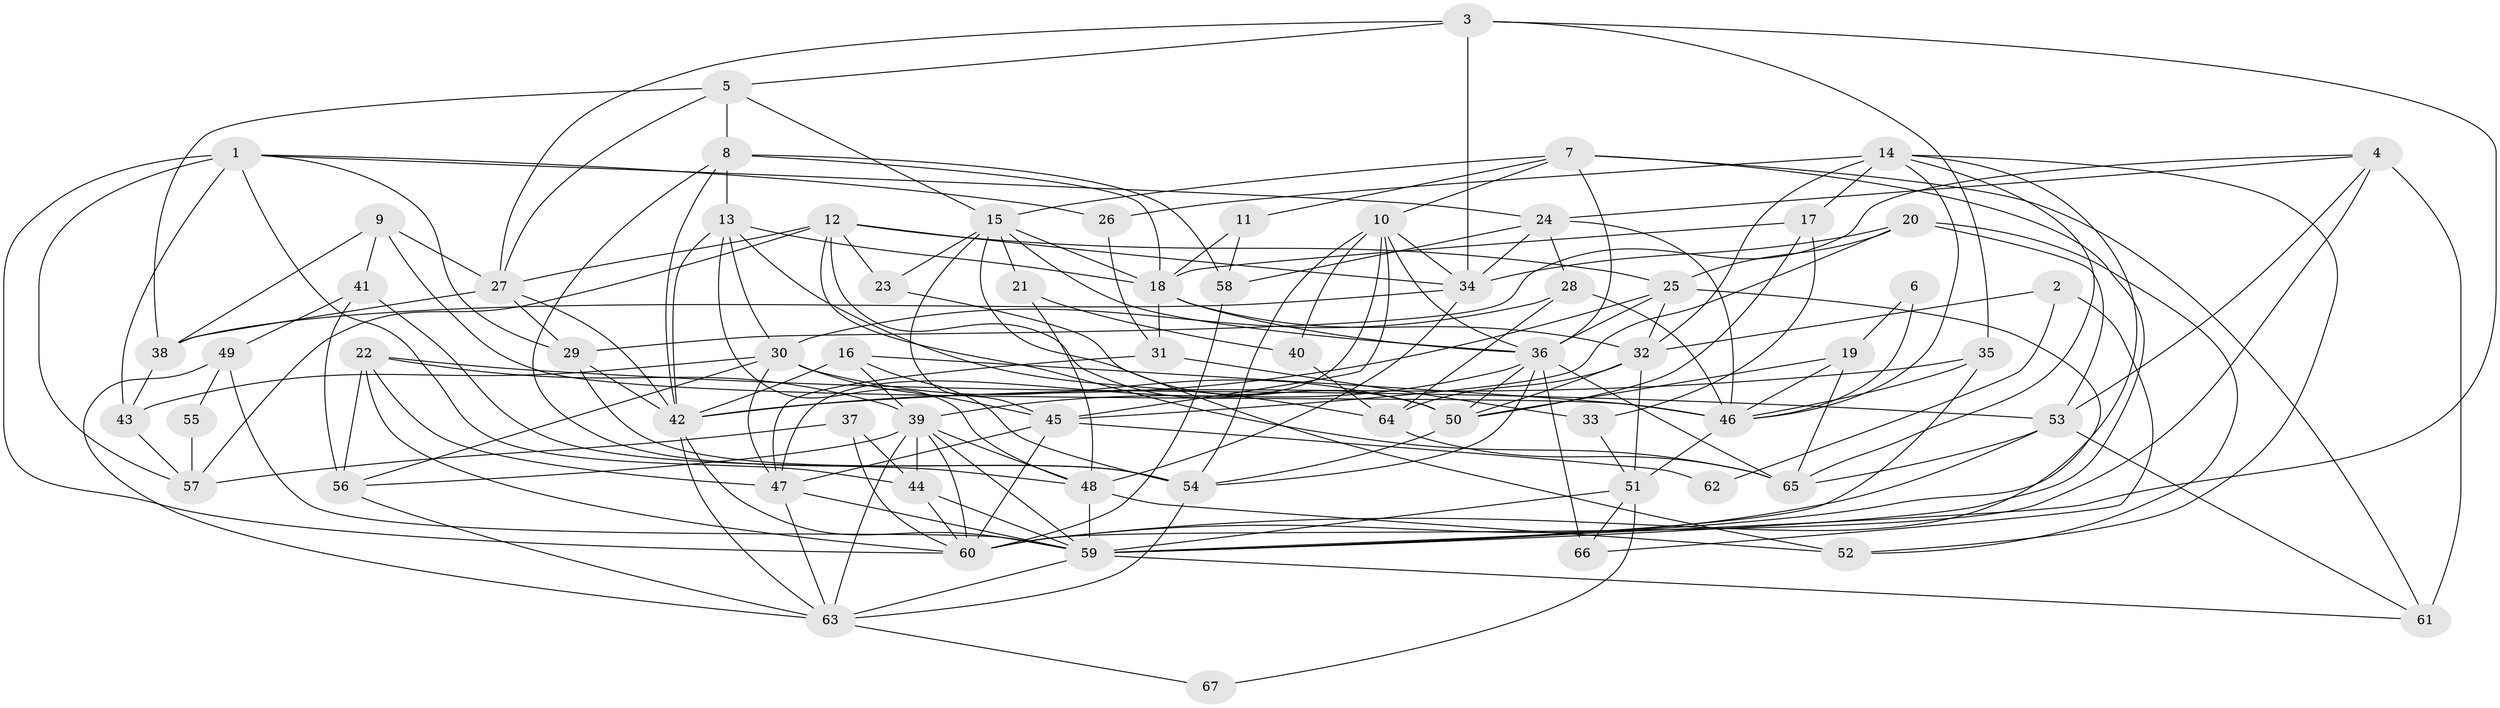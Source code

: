 // original degree distribution, {7: 0.045112781954887216, 4: 0.2781954887218045, 5: 0.18045112781954886, 3: 0.2706766917293233, 6: 0.07518796992481203, 2: 0.13533834586466165, 8: 0.007518796992481203, 10: 0.007518796992481203}
// Generated by graph-tools (version 1.1) at 2025/02/03/09/25 03:02:01]
// undirected, 67 vertices, 183 edges
graph export_dot {
graph [start="1"]
  node [color=gray90,style=filled];
  1;
  2;
  3;
  4;
  5;
  6;
  7;
  8;
  9;
  10;
  11;
  12;
  13;
  14;
  15;
  16;
  17;
  18;
  19;
  20;
  21;
  22;
  23;
  24;
  25;
  26;
  27;
  28;
  29;
  30;
  31;
  32;
  33;
  34;
  35;
  36;
  37;
  38;
  39;
  40;
  41;
  42;
  43;
  44;
  45;
  46;
  47;
  48;
  49;
  50;
  51;
  52;
  53;
  54;
  55;
  56;
  57;
  58;
  59;
  60;
  61;
  62;
  63;
  64;
  65;
  66;
  67;
  1 -- 24 [weight=1.0];
  1 -- 26 [weight=1.0];
  1 -- 29 [weight=1.0];
  1 -- 43 [weight=1.0];
  1 -- 44 [weight=1.0];
  1 -- 57 [weight=1.0];
  1 -- 60 [weight=2.0];
  2 -- 32 [weight=1.0];
  2 -- 62 [weight=1.0];
  2 -- 66 [weight=1.0];
  3 -- 5 [weight=1.0];
  3 -- 27 [weight=1.0];
  3 -- 34 [weight=1.0];
  3 -- 35 [weight=1.0];
  3 -- 59 [weight=1.0];
  4 -- 24 [weight=1.0];
  4 -- 29 [weight=1.0];
  4 -- 53 [weight=1.0];
  4 -- 60 [weight=2.0];
  4 -- 61 [weight=2.0];
  5 -- 8 [weight=2.0];
  5 -- 15 [weight=1.0];
  5 -- 27 [weight=1.0];
  5 -- 38 [weight=1.0];
  6 -- 19 [weight=1.0];
  6 -- 46 [weight=1.0];
  7 -- 10 [weight=1.0];
  7 -- 11 [weight=1.0];
  7 -- 15 [weight=1.0];
  7 -- 36 [weight=1.0];
  7 -- 59 [weight=1.0];
  7 -- 61 [weight=1.0];
  8 -- 13 [weight=1.0];
  8 -- 18 [weight=1.0];
  8 -- 42 [weight=1.0];
  8 -- 54 [weight=1.0];
  8 -- 58 [weight=1.0];
  9 -- 27 [weight=1.0];
  9 -- 38 [weight=1.0];
  9 -- 41 [weight=1.0];
  9 -- 46 [weight=1.0];
  10 -- 34 [weight=1.0];
  10 -- 36 [weight=1.0];
  10 -- 40 [weight=1.0];
  10 -- 45 [weight=1.0];
  10 -- 47 [weight=1.0];
  10 -- 54 [weight=1.0];
  11 -- 18 [weight=1.0];
  11 -- 58 [weight=1.0];
  12 -- 23 [weight=1.0];
  12 -- 25 [weight=1.0];
  12 -- 27 [weight=1.0];
  12 -- 34 [weight=1.0];
  12 -- 50 [weight=1.0];
  12 -- 57 [weight=1.0];
  12 -- 65 [weight=1.0];
  13 -- 18 [weight=1.0];
  13 -- 30 [weight=1.0];
  13 -- 42 [weight=1.0];
  13 -- 48 [weight=1.0];
  13 -- 64 [weight=1.0];
  14 -- 17 [weight=1.0];
  14 -- 26 [weight=2.0];
  14 -- 32 [weight=1.0];
  14 -- 46 [weight=1.0];
  14 -- 52 [weight=1.0];
  14 -- 60 [weight=1.0];
  14 -- 65 [weight=1.0];
  15 -- 18 [weight=1.0];
  15 -- 21 [weight=1.0];
  15 -- 23 [weight=1.0];
  15 -- 36 [weight=1.0];
  15 -- 45 [weight=1.0];
  15 -- 52 [weight=1.0];
  16 -- 39 [weight=1.0];
  16 -- 42 [weight=1.0];
  16 -- 46 [weight=1.0];
  16 -- 54 [weight=1.0];
  17 -- 18 [weight=1.0];
  17 -- 33 [weight=1.0];
  17 -- 50 [weight=1.0];
  18 -- 31 [weight=1.0];
  18 -- 32 [weight=1.0];
  18 -- 36 [weight=1.0];
  19 -- 46 [weight=1.0];
  19 -- 50 [weight=1.0];
  19 -- 65 [weight=1.0];
  20 -- 25 [weight=1.0];
  20 -- 34 [weight=1.0];
  20 -- 45 [weight=1.0];
  20 -- 52 [weight=1.0];
  20 -- 53 [weight=1.0];
  21 -- 40 [weight=1.0];
  21 -- 48 [weight=1.0];
  22 -- 39 [weight=1.0];
  22 -- 47 [weight=1.0];
  22 -- 53 [weight=1.0];
  22 -- 56 [weight=1.0];
  22 -- 60 [weight=1.0];
  23 -- 50 [weight=1.0];
  24 -- 28 [weight=1.0];
  24 -- 34 [weight=1.0];
  24 -- 46 [weight=1.0];
  24 -- 58 [weight=1.0];
  25 -- 32 [weight=1.0];
  25 -- 36 [weight=1.0];
  25 -- 42 [weight=1.0];
  25 -- 59 [weight=1.0];
  26 -- 31 [weight=1.0];
  27 -- 29 [weight=1.0];
  27 -- 38 [weight=1.0];
  27 -- 42 [weight=1.0];
  28 -- 30 [weight=1.0];
  28 -- 46 [weight=1.0];
  28 -- 64 [weight=1.0];
  29 -- 42 [weight=1.0];
  29 -- 54 [weight=1.0];
  30 -- 43 [weight=1.0];
  30 -- 45 [weight=1.0];
  30 -- 47 [weight=1.0];
  30 -- 50 [weight=1.0];
  30 -- 56 [weight=1.0];
  31 -- 33 [weight=1.0];
  31 -- 47 [weight=1.0];
  32 -- 50 [weight=1.0];
  32 -- 51 [weight=1.0];
  32 -- 64 [weight=1.0];
  33 -- 51 [weight=1.0];
  34 -- 38 [weight=1.0];
  34 -- 48 [weight=1.0];
  35 -- 42 [weight=1.0];
  35 -- 46 [weight=1.0];
  35 -- 59 [weight=1.0];
  36 -- 39 [weight=1.0];
  36 -- 50 [weight=1.0];
  36 -- 54 [weight=1.0];
  36 -- 65 [weight=1.0];
  36 -- 66 [weight=1.0];
  37 -- 44 [weight=2.0];
  37 -- 57 [weight=1.0];
  37 -- 60 [weight=1.0];
  38 -- 43 [weight=1.0];
  39 -- 44 [weight=2.0];
  39 -- 48 [weight=1.0];
  39 -- 56 [weight=1.0];
  39 -- 59 [weight=1.0];
  39 -- 60 [weight=1.0];
  39 -- 63 [weight=1.0];
  40 -- 64 [weight=1.0];
  41 -- 48 [weight=1.0];
  41 -- 49 [weight=1.0];
  41 -- 56 [weight=1.0];
  42 -- 59 [weight=1.0];
  42 -- 63 [weight=1.0];
  43 -- 57 [weight=1.0];
  44 -- 59 [weight=1.0];
  44 -- 60 [weight=2.0];
  45 -- 47 [weight=1.0];
  45 -- 60 [weight=1.0];
  45 -- 62 [weight=1.0];
  46 -- 51 [weight=3.0];
  47 -- 59 [weight=1.0];
  47 -- 63 [weight=1.0];
  48 -- 52 [weight=1.0];
  48 -- 59 [weight=1.0];
  49 -- 55 [weight=1.0];
  49 -- 59 [weight=1.0];
  49 -- 63 [weight=1.0];
  50 -- 54 [weight=1.0];
  51 -- 59 [weight=2.0];
  51 -- 66 [weight=1.0];
  51 -- 67 [weight=1.0];
  53 -- 60 [weight=1.0];
  53 -- 61 [weight=1.0];
  53 -- 65 [weight=1.0];
  54 -- 63 [weight=1.0];
  55 -- 57 [weight=1.0];
  56 -- 63 [weight=1.0];
  58 -- 60 [weight=1.0];
  59 -- 61 [weight=1.0];
  59 -- 63 [weight=2.0];
  63 -- 67 [weight=1.0];
  64 -- 65 [weight=1.0];
}
